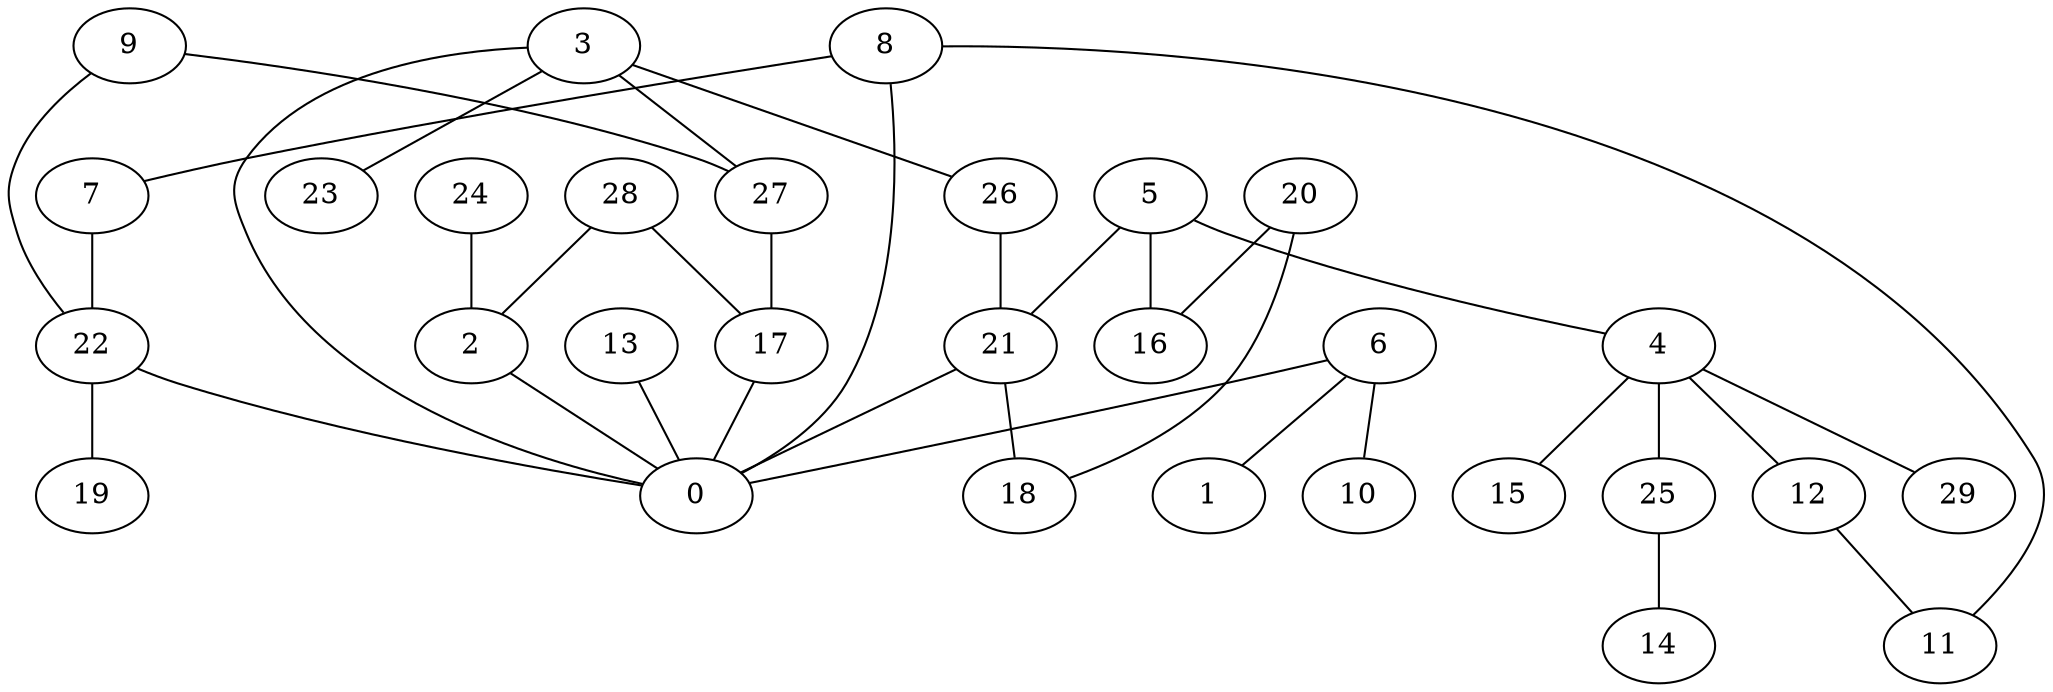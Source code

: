 digraph GG_graph {

subgraph G_graph {
edge [color = black]
"13" -> "0" [dir = none]
"26" -> "21" [dir = none]
"5" -> "4" [dir = none]
"5" -> "16" [dir = none]
"5" -> "21" [dir = none]
"22" -> "19" [dir = none]
"22" -> "0" [dir = none]
"9" -> "27" [dir = none]
"28" -> "17" [dir = none]
"17" -> "0" [dir = none]
"27" -> "17" [dir = none]
"7" -> "22" [dir = none]
"20" -> "16" [dir = none]
"6" -> "1" [dir = none]
"6" -> "10" [dir = none]
"6" -> "0" [dir = none]
"3" -> "23" [dir = none]
"3" -> "0" [dir = none]
"8" -> "11" [dir = none]
"8" -> "0" [dir = none]
"4" -> "25" [dir = none]
"4" -> "29" [dir = none]
"4" -> "15" [dir = none]
"24" -> "2" [dir = none]
"2" -> "0" [dir = none]
"25" -> "14" [dir = none]
"12" -> "11" [dir = none]
"21" -> "18" [dir = none]
"21" -> "0" [dir = none]
"20" -> "18" [dir = none]
"3" -> "27" [dir = none]
"3" -> "26" [dir = none]
"8" -> "7" [dir = none]
"9" -> "22" [dir = none]
"4" -> "12" [dir = none]
"28" -> "2" [dir = none]
}

}
